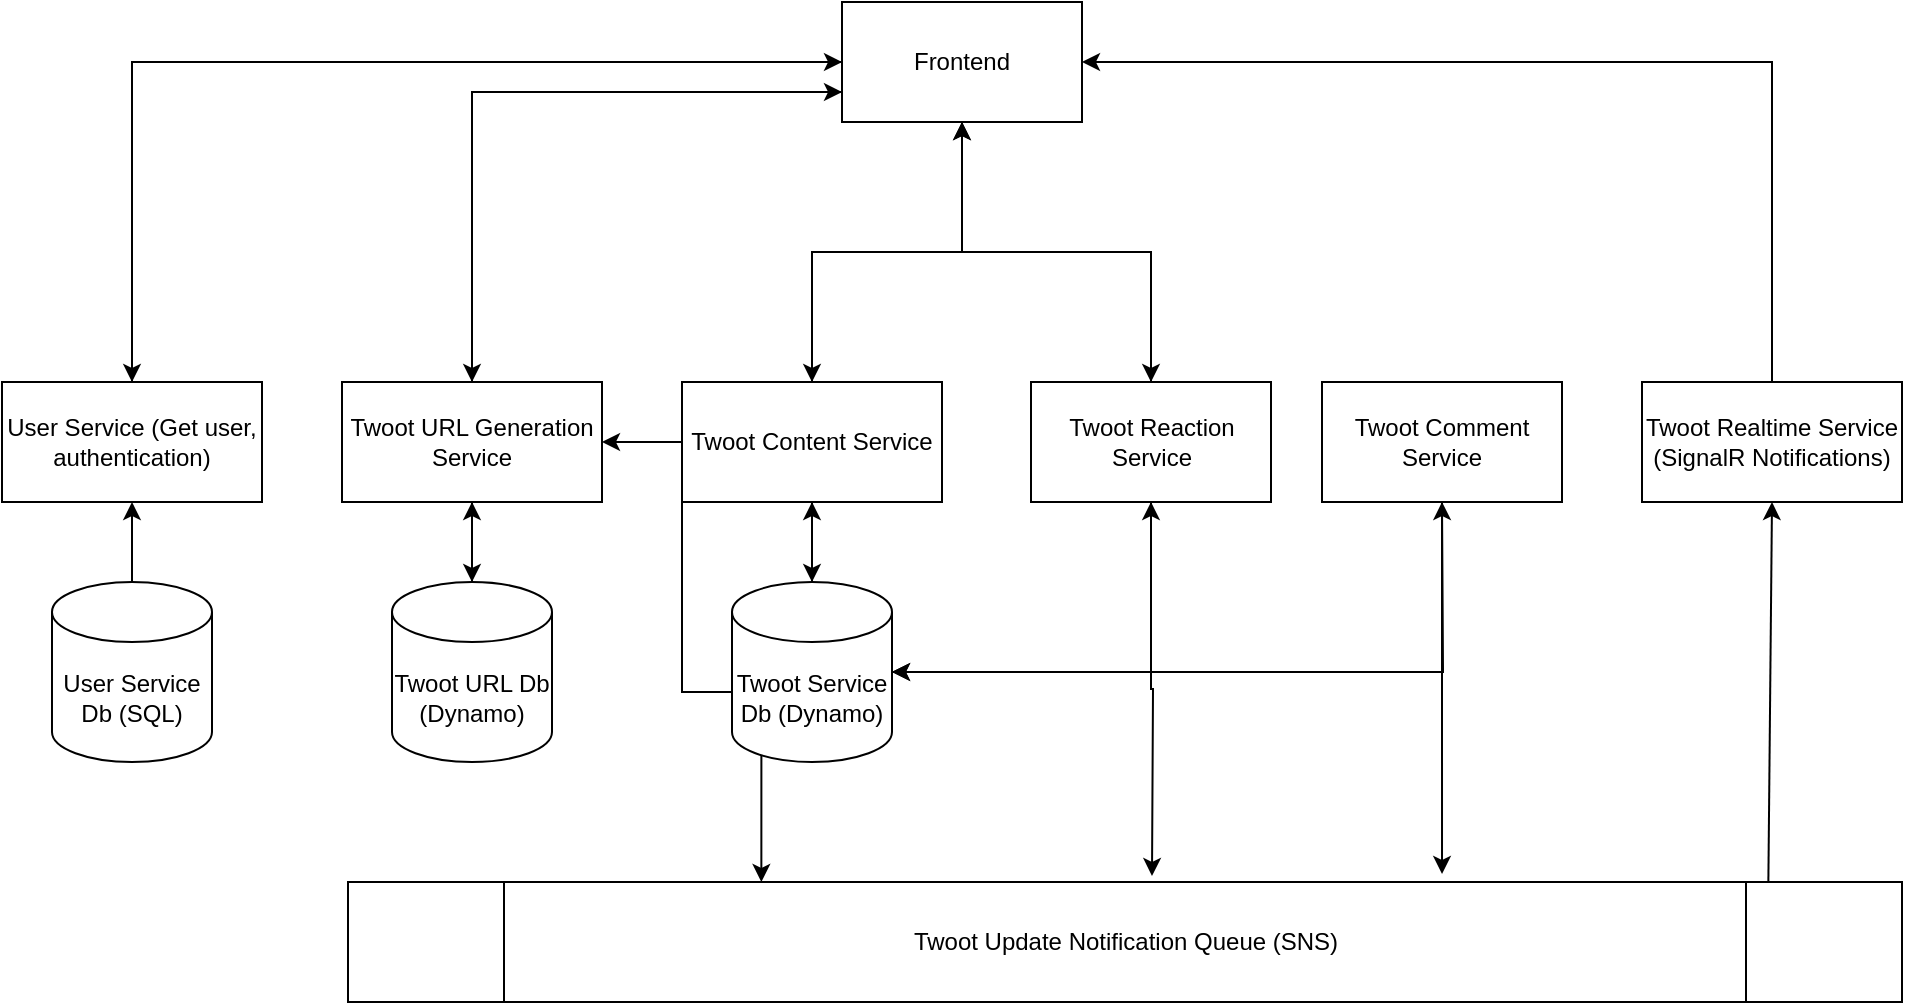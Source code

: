 <mxfile version="14.6.13" type="device"><diagram id="VA6D0ICM7S9oT6VzHzVG" name="Page-1"><mxGraphModel dx="1426" dy="720" grid="1" gridSize="10" guides="1" tooltips="1" connect="1" arrows="1" fold="1" page="1" pageScale="1" pageWidth="1169" pageHeight="827" math="0" shadow="0"><root><mxCell id="0"/><mxCell id="1" parent="0"/><mxCell id="vXTbRqOXmOXJsaWcbDk--22" style="edgeStyle=orthogonalEdgeStyle;rounded=0;orthogonalLoop=1;jettySize=auto;html=1;exitX=0.5;exitY=0;exitDx=0;exitDy=0;entryX=0;entryY=0.5;entryDx=0;entryDy=0;" edge="1" parent="1" source="_6yv-54u-0dKqLTVh-iW-1" target="_6yv-54u-0dKqLTVh-iW-16"><mxGeometry relative="1" as="geometry"/></mxCell><mxCell id="_6yv-54u-0dKqLTVh-iW-1" value="User Service (Get user, authentication)" style="rounded=0;whiteSpace=wrap;html=1;" parent="1" vertex="1"><mxGeometry x="80" y="300" width="130" height="60" as="geometry"/></mxCell><mxCell id="vXTbRqOXmOXJsaWcbDk--1" style="edgeStyle=orthogonalEdgeStyle;rounded=0;orthogonalLoop=1;jettySize=auto;html=1;exitX=0.5;exitY=0;exitDx=0;exitDy=0;exitPerimeter=0;entryX=0.5;entryY=1;entryDx=0;entryDy=0;" edge="1" parent="1" source="_6yv-54u-0dKqLTVh-iW-2" target="_6yv-54u-0dKqLTVh-iW-1"><mxGeometry relative="1" as="geometry"/></mxCell><mxCell id="_6yv-54u-0dKqLTVh-iW-2" value="User Service Db (SQL)" style="shape=cylinder3;whiteSpace=wrap;html=1;boundedLbl=1;backgroundOutline=1;size=15;" parent="1" vertex="1"><mxGeometry x="105" y="400" width="80" height="90" as="geometry"/></mxCell><mxCell id="vXTbRqOXmOXJsaWcbDk--9" style="edgeStyle=orthogonalEdgeStyle;rounded=0;orthogonalLoop=1;jettySize=auto;html=1;exitX=0;exitY=0.5;exitDx=0;exitDy=0;" edge="1" parent="1" source="_6yv-54u-0dKqLTVh-iW-3"><mxGeometry relative="1" as="geometry"><mxPoint x="380" y="330" as="targetPoint"/></mxGeometry></mxCell><mxCell id="vXTbRqOXmOXJsaWcbDk--10" style="edgeStyle=orthogonalEdgeStyle;rounded=0;orthogonalLoop=1;jettySize=auto;html=1;exitX=0.5;exitY=1;exitDx=0;exitDy=0;" edge="1" parent="1" source="_6yv-54u-0dKqLTVh-iW-3"><mxGeometry relative="1" as="geometry"><mxPoint x="485" y="400" as="targetPoint"/></mxGeometry></mxCell><mxCell id="vXTbRqOXmOXJsaWcbDk--13" style="edgeStyle=orthogonalEdgeStyle;rounded=0;orthogonalLoop=1;jettySize=auto;html=1;exitX=0;exitY=1;exitDx=0;exitDy=0;entryX=0.266;entryY=0;entryDx=0;entryDy=0;entryPerimeter=0;" edge="1" parent="1" source="_6yv-54u-0dKqLTVh-iW-3" target="_6yv-54u-0dKqLTVh-iW-12"><mxGeometry relative="1" as="geometry"/></mxCell><mxCell id="vXTbRqOXmOXJsaWcbDk--17" style="edgeStyle=orthogonalEdgeStyle;rounded=0;orthogonalLoop=1;jettySize=auto;html=1;exitX=0.5;exitY=0;exitDx=0;exitDy=0;entryX=0.5;entryY=1;entryDx=0;entryDy=0;" edge="1" parent="1" source="_6yv-54u-0dKqLTVh-iW-3" target="_6yv-54u-0dKqLTVh-iW-16"><mxGeometry relative="1" as="geometry"/></mxCell><mxCell id="_6yv-54u-0dKqLTVh-iW-3" value="Twoot Content Service" style="rounded=0;whiteSpace=wrap;html=1;" parent="1" vertex="1"><mxGeometry x="420" y="300" width="130" height="60" as="geometry"/></mxCell><mxCell id="vXTbRqOXmOXJsaWcbDk--3" style="edgeStyle=orthogonalEdgeStyle;rounded=0;orthogonalLoop=1;jettySize=auto;html=1;exitX=0.5;exitY=0;exitDx=0;exitDy=0;exitPerimeter=0;entryX=0.5;entryY=1;entryDx=0;entryDy=0;" edge="1" parent="1" source="_6yv-54u-0dKqLTVh-iW-4" target="_6yv-54u-0dKqLTVh-iW-3"><mxGeometry relative="1" as="geometry"/></mxCell><mxCell id="vXTbRqOXmOXJsaWcbDk--11" style="edgeStyle=orthogonalEdgeStyle;rounded=0;orthogonalLoop=1;jettySize=auto;html=1;exitX=1;exitY=0.5;exitDx=0;exitDy=0;exitPerimeter=0;entryX=0.5;entryY=1;entryDx=0;entryDy=0;" edge="1" parent="1" source="_6yv-54u-0dKqLTVh-iW-4" target="vXTbRqOXmOXJsaWcbDk--4"><mxGeometry relative="1" as="geometry"/></mxCell><mxCell id="vXTbRqOXmOXJsaWcbDk--25" style="edgeStyle=orthogonalEdgeStyle;rounded=0;orthogonalLoop=1;jettySize=auto;html=1;exitX=1;exitY=0.5;exitDx=0;exitDy=0;exitPerimeter=0;" edge="1" parent="1" source="_6yv-54u-0dKqLTVh-iW-4"><mxGeometry relative="1" as="geometry"><mxPoint x="800" y="360" as="targetPoint"/></mxGeometry></mxCell><mxCell id="_6yv-54u-0dKqLTVh-iW-4" value="Twoot Service Db (Dynamo)" style="shape=cylinder3;whiteSpace=wrap;html=1;boundedLbl=1;backgroundOutline=1;size=15;" parent="1" vertex="1"><mxGeometry x="445" y="400" width="80" height="90" as="geometry"/></mxCell><mxCell id="vXTbRqOXmOXJsaWcbDk--20" style="edgeStyle=orthogonalEdgeStyle;rounded=0;orthogonalLoop=1;jettySize=auto;html=1;exitX=0.5;exitY=0;exitDx=0;exitDy=0;entryX=1;entryY=0.5;entryDx=0;entryDy=0;" edge="1" parent="1" source="_6yv-54u-0dKqLTVh-iW-11" target="_6yv-54u-0dKqLTVh-iW-16"><mxGeometry relative="1" as="geometry"/></mxCell><mxCell id="_6yv-54u-0dKqLTVh-iW-11" value="Twoot Realtime Service (SignalR Notifications)" style="whiteSpace=wrap;html=1;" parent="1" vertex="1"><mxGeometry x="900" y="300" width="130" height="60" as="geometry"/></mxCell><mxCell id="_6yv-54u-0dKqLTVh-iW-12" value="Twoot Update Notification Queue (SNS)" style="shape=process;whiteSpace=wrap;html=1;backgroundOutline=1;" parent="1" vertex="1"><mxGeometry x="253" y="550" width="777" height="60" as="geometry"/></mxCell><mxCell id="vXTbRqOXmOXJsaWcbDk--16" style="edgeStyle=orthogonalEdgeStyle;rounded=0;orthogonalLoop=1;jettySize=auto;html=1;exitX=0.5;exitY=1;exitDx=0;exitDy=0;entryX=0.5;entryY=0;entryDx=0;entryDy=0;" edge="1" parent="1" source="_6yv-54u-0dKqLTVh-iW-16" target="_6yv-54u-0dKqLTVh-iW-3"><mxGeometry relative="1" as="geometry"/></mxCell><mxCell id="vXTbRqOXmOXJsaWcbDk--18" style="edgeStyle=orthogonalEdgeStyle;rounded=0;orthogonalLoop=1;jettySize=auto;html=1;exitX=0.5;exitY=1;exitDx=0;exitDy=0;entryX=0.5;entryY=0;entryDx=0;entryDy=0;" edge="1" parent="1" source="_6yv-54u-0dKqLTVh-iW-16" target="vXTbRqOXmOXJsaWcbDk--4"><mxGeometry relative="1" as="geometry"/></mxCell><mxCell id="vXTbRqOXmOXJsaWcbDk--21" style="edgeStyle=orthogonalEdgeStyle;rounded=0;orthogonalLoop=1;jettySize=auto;html=1;exitX=0;exitY=0.5;exitDx=0;exitDy=0;entryX=0.5;entryY=0;entryDx=0;entryDy=0;" edge="1" parent="1" source="_6yv-54u-0dKqLTVh-iW-16" target="_6yv-54u-0dKqLTVh-iW-1"><mxGeometry relative="1" as="geometry"/></mxCell><mxCell id="vXTbRqOXmOXJsaWcbDk--31" style="edgeStyle=orthogonalEdgeStyle;rounded=0;orthogonalLoop=1;jettySize=auto;html=1;exitX=0;exitY=0.75;exitDx=0;exitDy=0;entryX=0.5;entryY=0;entryDx=0;entryDy=0;" edge="1" parent="1" source="_6yv-54u-0dKqLTVh-iW-16" target="_6yv-54u-0dKqLTVh-iW-20"><mxGeometry relative="1" as="geometry"/></mxCell><mxCell id="_6yv-54u-0dKqLTVh-iW-16" value="Frontend" style="whiteSpace=wrap;html=1;" parent="1" vertex="1"><mxGeometry x="500" y="110" width="120" height="60" as="geometry"/></mxCell><mxCell id="vXTbRqOXmOXJsaWcbDk--28" style="edgeStyle=orthogonalEdgeStyle;rounded=0;orthogonalLoop=1;jettySize=auto;html=1;exitX=0.5;exitY=1;exitDx=0;exitDy=0;entryX=0.5;entryY=0;entryDx=0;entryDy=0;entryPerimeter=0;" edge="1" parent="1" source="_6yv-54u-0dKqLTVh-iW-20" target="vXTbRqOXmOXJsaWcbDk--27"><mxGeometry relative="1" as="geometry"/></mxCell><mxCell id="vXTbRqOXmOXJsaWcbDk--30" style="edgeStyle=orthogonalEdgeStyle;rounded=0;orthogonalLoop=1;jettySize=auto;html=1;exitX=0.5;exitY=0;exitDx=0;exitDy=0;entryX=0;entryY=0.75;entryDx=0;entryDy=0;" edge="1" parent="1" source="_6yv-54u-0dKqLTVh-iW-20" target="_6yv-54u-0dKqLTVh-iW-16"><mxGeometry relative="1" as="geometry"/></mxCell><mxCell id="_6yv-54u-0dKqLTVh-iW-20" value="Twoot URL Generation Service" style="whiteSpace=wrap;html=1;" parent="1" vertex="1"><mxGeometry x="250" y="300" width="130" height="60" as="geometry"/></mxCell><mxCell id="vXTbRqOXmOXJsaWcbDk--7" style="edgeStyle=orthogonalEdgeStyle;rounded=0;orthogonalLoop=1;jettySize=auto;html=1;exitX=0.5;exitY=1;exitDx=0;exitDy=0;entryX=1;entryY=0.5;entryDx=0;entryDy=0;entryPerimeter=0;" edge="1" parent="1" source="vXTbRqOXmOXJsaWcbDk--4" target="_6yv-54u-0dKqLTVh-iW-4"><mxGeometry relative="1" as="geometry"/></mxCell><mxCell id="vXTbRqOXmOXJsaWcbDk--15" style="edgeStyle=orthogonalEdgeStyle;rounded=0;orthogonalLoop=1;jettySize=auto;html=1;exitX=0.5;exitY=1;exitDx=0;exitDy=0;" edge="1" parent="1" source="vXTbRqOXmOXJsaWcbDk--4"><mxGeometry relative="1" as="geometry"><mxPoint x="655" y="547" as="targetPoint"/></mxGeometry></mxCell><mxCell id="vXTbRqOXmOXJsaWcbDk--19" style="edgeStyle=orthogonalEdgeStyle;rounded=0;orthogonalLoop=1;jettySize=auto;html=1;exitX=0.5;exitY=0;exitDx=0;exitDy=0;entryX=0.5;entryY=1;entryDx=0;entryDy=0;" edge="1" parent="1" source="vXTbRqOXmOXJsaWcbDk--4" target="_6yv-54u-0dKqLTVh-iW-16"><mxGeometry relative="1" as="geometry"><mxPoint x="560" y="180" as="targetPoint"/></mxGeometry></mxCell><mxCell id="vXTbRqOXmOXJsaWcbDk--4" value="Twoot Reaction Service" style="whiteSpace=wrap;html=1;" vertex="1" parent="1"><mxGeometry x="594.5" y="300" width="120" height="60" as="geometry"/></mxCell><mxCell id="vXTbRqOXmOXJsaWcbDk--14" value="" style="endArrow=classic;html=1;entryX=0.5;entryY=1;entryDx=0;entryDy=0;exitX=0.914;exitY=0;exitDx=0;exitDy=0;exitPerimeter=0;" edge="1" parent="1" source="_6yv-54u-0dKqLTVh-iW-12" target="_6yv-54u-0dKqLTVh-iW-11"><mxGeometry width="50" height="50" relative="1" as="geometry"><mxPoint x="818" y="548" as="sourcePoint"/><mxPoint x="740" y="440" as="targetPoint"/></mxGeometry></mxCell><mxCell id="vXTbRqOXmOXJsaWcbDk--24" style="edgeStyle=orthogonalEdgeStyle;rounded=0;orthogonalLoop=1;jettySize=auto;html=1;exitX=0.5;exitY=1;exitDx=0;exitDy=0;entryX=1;entryY=0.5;entryDx=0;entryDy=0;entryPerimeter=0;" edge="1" parent="1" source="vXTbRqOXmOXJsaWcbDk--23" target="_6yv-54u-0dKqLTVh-iW-4"><mxGeometry relative="1" as="geometry"/></mxCell><mxCell id="vXTbRqOXmOXJsaWcbDk--26" style="edgeStyle=orthogonalEdgeStyle;rounded=0;orthogonalLoop=1;jettySize=auto;html=1;exitX=0.5;exitY=1;exitDx=0;exitDy=0;entryX=0.704;entryY=-0.067;entryDx=0;entryDy=0;entryPerimeter=0;" edge="1" parent="1" source="vXTbRqOXmOXJsaWcbDk--23" target="_6yv-54u-0dKqLTVh-iW-12"><mxGeometry relative="1" as="geometry"/></mxCell><mxCell id="vXTbRqOXmOXJsaWcbDk--23" value="Twoot Comment Service" style="whiteSpace=wrap;html=1;" vertex="1" parent="1"><mxGeometry x="740" y="300" width="120" height="60" as="geometry"/></mxCell><mxCell id="vXTbRqOXmOXJsaWcbDk--29" style="edgeStyle=orthogonalEdgeStyle;rounded=0;orthogonalLoop=1;jettySize=auto;html=1;exitX=0.5;exitY=0;exitDx=0;exitDy=0;exitPerimeter=0;entryX=0.5;entryY=1;entryDx=0;entryDy=0;" edge="1" parent="1" source="vXTbRqOXmOXJsaWcbDk--27" target="_6yv-54u-0dKqLTVh-iW-20"><mxGeometry relative="1" as="geometry"/></mxCell><mxCell id="vXTbRqOXmOXJsaWcbDk--27" value="Twoot URL Db (Dynamo)" style="shape=cylinder3;whiteSpace=wrap;html=1;boundedLbl=1;backgroundOutline=1;size=15;" vertex="1" parent="1"><mxGeometry x="275" y="400" width="80" height="90" as="geometry"/></mxCell></root></mxGraphModel></diagram></mxfile>